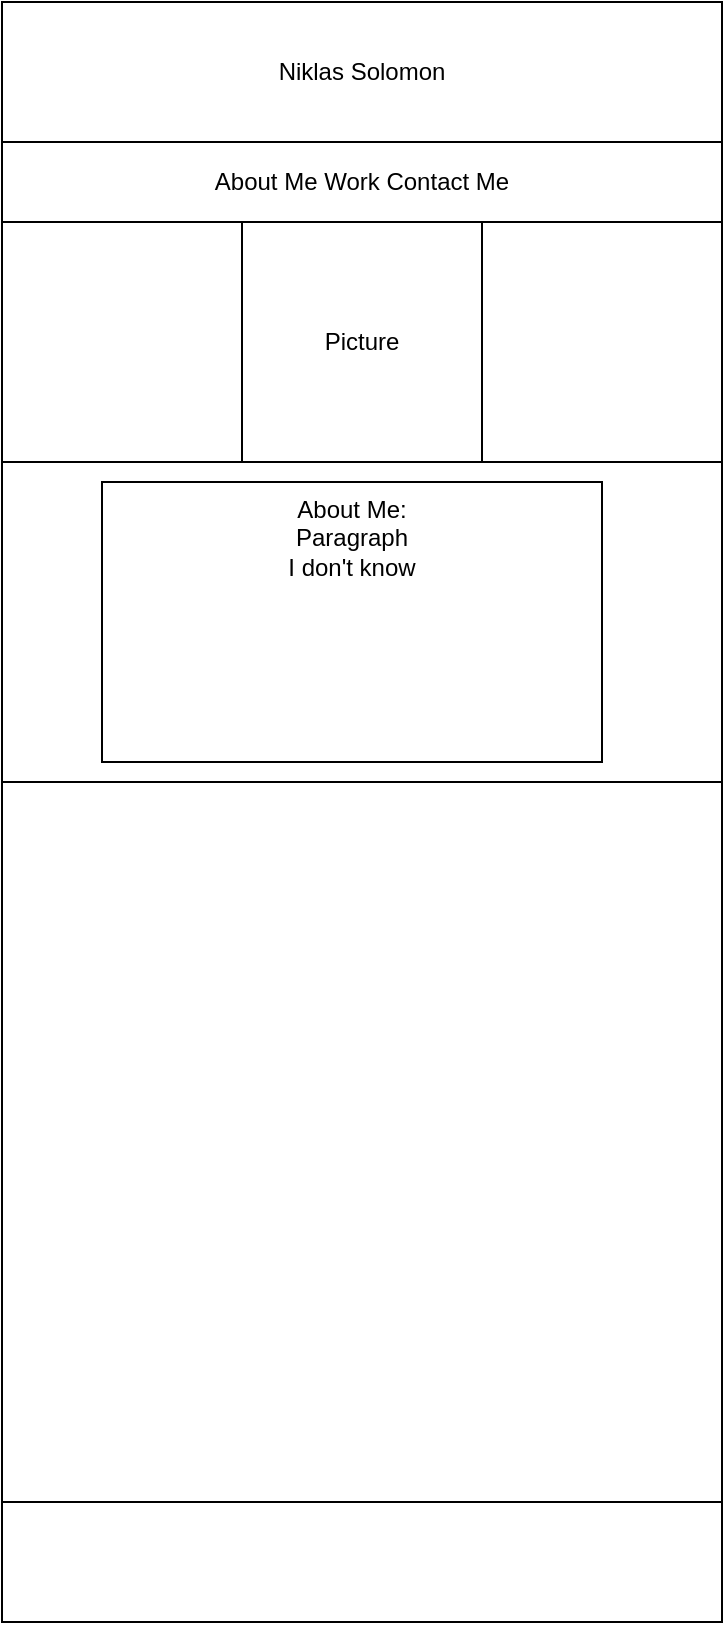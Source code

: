 <mxfile>
    <diagram id="k8RUF9QvY4_e5SgsS54f" name="Page-1">
        <mxGraphModel dx="605" dy="539" grid="1" gridSize="10" guides="1" tooltips="1" connect="1" arrows="1" fold="1" page="1" pageScale="1" pageWidth="850" pageHeight="1100" background="none" math="0" shadow="0">
            <root>
                <mxCell id="0"/>
                <mxCell id="1" parent="0"/>
                <mxCell id="5" value="" style="rounded=0;whiteSpace=wrap;html=1;" parent="1" vertex="1">
                    <mxGeometry x="120" y="120" width="360" height="120" as="geometry"/>
                </mxCell>
                <mxCell id="2" value="Niklas Solomon" style="rounded=0;whiteSpace=wrap;html=1;" parent="1" vertex="1">
                    <mxGeometry x="120" y="10" width="360" height="70" as="geometry"/>
                </mxCell>
                <mxCell id="3" value="About Me Work Contact Me" style="rounded=0;whiteSpace=wrap;html=1;" parent="1" vertex="1">
                    <mxGeometry x="120" y="80" width="360" height="40" as="geometry"/>
                </mxCell>
                <mxCell id="4" value="Picture" style="whiteSpace=wrap;html=1;aspect=fixed;" parent="1" vertex="1">
                    <mxGeometry x="240" y="120" width="120" height="120" as="geometry"/>
                </mxCell>
                <mxCell id="6" value="" style="rounded=0;whiteSpace=wrap;html=1;align=center;" parent="1" vertex="1">
                    <mxGeometry x="120" y="240" width="360" height="160" as="geometry"/>
                </mxCell>
                <mxCell id="7" value="About Me:&lt;br&gt;Paragraph&lt;br&gt;I don't know" style="rounded=0;whiteSpace=wrap;html=1;verticalAlign=top;" parent="1" vertex="1">
                    <mxGeometry x="170" y="250" width="250" height="140" as="geometry"/>
                </mxCell>
                <mxCell id="8" value="" style="rounded=0;whiteSpace=wrap;html=1;horizontal=1;verticalAlign=top;" parent="1" vertex="1">
                    <mxGeometry x="120" y="400" width="360" height="360" as="geometry"/>
                </mxCell>
                <mxCell id="9" value="" style="rounded=0;whiteSpace=wrap;html=1;" parent="1" vertex="1">
                    <mxGeometry x="120" y="760" width="360" height="60" as="geometry"/>
                </mxCell>
            </root>
        </mxGraphModel>
    </diagram>
</mxfile>